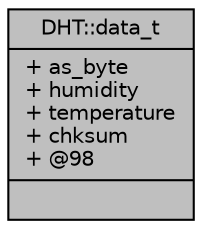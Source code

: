 digraph "DHT::data_t"
{
  edge [fontname="Helvetica",fontsize="10",labelfontname="Helvetica",labelfontsize="10"];
  node [fontname="Helvetica",fontsize="10",shape=record];
  Node1 [label="{DHT::data_t\n|+ as_byte\l+ humidity\l+ temperature\l+ chksum\l+ @98\l|}",height=0.2,width=0.4,color="black", fillcolor="grey75", style="filled", fontcolor="black"];
}
